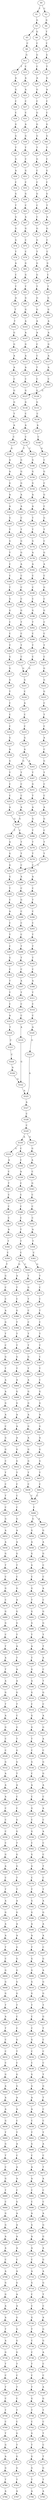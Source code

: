 strict digraph  {
	S0 -> S1 [ label = T ];
	S0 -> S2 [ label = C ];
	S1 -> S3 [ label = G ];
	S2 -> S4 [ label = G ];
	S3 -> S5 [ label = C ];
	S3 -> S6 [ label = G ];
	S4 -> S7 [ label = T ];
	S5 -> S8 [ label = C ];
	S6 -> S9 [ label = C ];
	S7 -> S10 [ label = C ];
	S8 -> S11 [ label = G ];
	S9 -> S12 [ label = G ];
	S10 -> S13 [ label = G ];
	S11 -> S14 [ label = T ];
	S11 -> S15 [ label = C ];
	S12 -> S16 [ label = C ];
	S13 -> S17 [ label = T ];
	S14 -> S18 [ label = A ];
	S15 -> S19 [ label = A ];
	S16 -> S20 [ label = A ];
	S17 -> S21 [ label = G ];
	S18 -> S22 [ label = G ];
	S19 -> S23 [ label = A ];
	S20 -> S24 [ label = G ];
	S21 -> S25 [ label = A ];
	S22 -> S26 [ label = C ];
	S23 -> S27 [ label = C ];
	S24 -> S28 [ label = C ];
	S25 -> S29 [ label = C ];
	S26 -> S30 [ label = C ];
	S27 -> S31 [ label = C ];
	S28 -> S32 [ label = G ];
	S29 -> S33 [ label = C ];
	S30 -> S34 [ label = G ];
	S31 -> S35 [ label = A ];
	S32 -> S36 [ label = G ];
	S33 -> S37 [ label = G ];
	S34 -> S38 [ label = G ];
	S35 -> S39 [ label = G ];
	S36 -> S40 [ label = G ];
	S37 -> S41 [ label = G ];
	S38 -> S42 [ label = T ];
	S39 -> S43 [ label = T ];
	S40 -> S44 [ label = T ];
	S41 -> S45 [ label = T ];
	S42 -> S46 [ label = G ];
	S43 -> S47 [ label = C ];
	S44 -> S48 [ label = G ];
	S45 -> S49 [ label = C ];
	S46 -> S50 [ label = A ];
	S47 -> S51 [ label = G ];
	S48 -> S52 [ label = C ];
	S49 -> S53 [ label = G ];
	S50 -> S54 [ label = C ];
	S51 -> S55 [ label = C ];
	S52 -> S56 [ label = C ];
	S53 -> S57 [ label = C ];
	S54 -> S58 [ label = G ];
	S55 -> S59 [ label = G ];
	S56 -> S60 [ label = G ];
	S57 -> S61 [ label = G ];
	S58 -> S62 [ label = T ];
	S59 -> S63 [ label = C ];
	S60 -> S64 [ label = C ];
	S61 -> S65 [ label = T ];
	S62 -> S66 [ label = G ];
	S63 -> S67 [ label = A ];
	S64 -> S68 [ label = C ];
	S65 -> S69 [ label = A ];
	S66 -> S70 [ label = G ];
	S67 -> S71 [ label = G ];
	S68 -> S72 [ label = G ];
	S69 -> S73 [ label = G ];
	S70 -> S74 [ label = G ];
	S71 -> S75 [ label = C ];
	S72 -> S76 [ label = G ];
	S73 -> S77 [ label = C ];
	S74 -> S78 [ label = T ];
	S75 -> S79 [ label = C ];
	S76 -> S80 [ label = T ];
	S77 -> S81 [ label = C ];
	S78 -> S82 [ label = A ];
	S79 -> S83 [ label = G ];
	S80 -> S84 [ label = G ];
	S81 -> S85 [ label = G ];
	S82 -> S86 [ label = C ];
	S83 -> S87 [ label = G ];
	S84 -> S88 [ label = G ];
	S85 -> S89 [ label = C ];
	S86 -> S90 [ label = T ];
	S87 -> S91 [ label = T ];
	S88 -> S92 [ label = T ];
	S89 -> S93 [ label = T ];
	S90 -> S94 [ label = A ];
	S91 -> S95 [ label = G ];
	S92 -> S96 [ label = G ];
	S93 -> S97 [ label = G ];
	S94 -> S98 [ label = T ];
	S95 -> S99 [ label = G ];
	S96 -> S100 [ label = G ];
	S97 -> S101 [ label = G ];
	S98 -> S102 [ label = T ];
	S99 -> S103 [ label = A ];
	S100 -> S104 [ label = A ];
	S101 -> S105 [ label = A ];
	S102 -> S106 [ label = G ];
	S103 -> S107 [ label = A ];
	S104 -> S108 [ label = A ];
	S105 -> S109 [ label = A ];
	S106 -> S110 [ label = G ];
	S107 -> S111 [ label = G ];
	S108 -> S112 [ label = C ];
	S109 -> S113 [ label = G ];
	S110 -> S114 [ label = A ];
	S111 -> S115 [ label = A ];
	S112 -> S116 [ label = C ];
	S113 -> S117 [ label = A ];
	S114 -> S118 [ label = A ];
	S115 -> S119 [ label = A ];
	S116 -> S120 [ label = T ];
	S117 -> S121 [ label = A ];
	S118 -> S122 [ label = C ];
	S119 -> S123 [ label = C ];
	S120 -> S124 [ label = C ];
	S121 -> S125 [ label = C ];
	S122 -> S126 [ label = G ];
	S123 -> S127 [ label = G ];
	S124 -> S128 [ label = G ];
	S125 -> S127 [ label = G ];
	S126 -> S129 [ label = G ];
	S127 -> S130 [ label = G ];
	S128 -> S131 [ label = G ];
	S129 -> S132 [ label = T ];
	S130 -> S133 [ label = C ];
	S131 -> S134 [ label = C ];
	S132 -> S135 [ label = A ];
	S133 -> S136 [ label = A ];
	S134 -> S137 [ label = A ];
	S135 -> S138 [ label = C ];
	S136 -> S139 [ label = C ];
	S137 -> S140 [ label = C ];
	S138 -> S141 [ label = G ];
	S139 -> S142 [ label = C ];
	S139 -> S143 [ label = T ];
	S140 -> S144 [ label = G ];
	S141 -> S145 [ label = A ];
	S142 -> S146 [ label = G ];
	S143 -> S147 [ label = G ];
	S144 -> S148 [ label = C ];
	S145 -> S149 [ label = A ];
	S146 -> S150 [ label = G ];
	S147 -> S151 [ label = G ];
	S148 -> S152 [ label = G ];
	S149 -> S153 [ label = G ];
	S150 -> S154 [ label = G ];
	S151 -> S155 [ label = G ];
	S152 -> S156 [ label = C ];
	S153 -> S157 [ label = A ];
	S154 -> S158 [ label = A ];
	S155 -> S159 [ label = A ];
	S156 -> S160 [ label = G ];
	S157 -> S161 [ label = A ];
	S158 -> S162 [ label = A ];
	S159 -> S163 [ label = A ];
	S160 -> S164 [ label = C ];
	S161 -> S165 [ label = G ];
	S162 -> S166 [ label = T ];
	S163 -> S167 [ label = C ];
	S164 -> S168 [ label = G ];
	S165 -> S169 [ label = T ];
	S166 -> S170 [ label = T ];
	S167 -> S171 [ label = T ];
	S168 -> S172 [ label = T ];
	S169 -> S173 [ label = G ];
	S170 -> S174 [ label = G ];
	S171 -> S175 [ label = G ];
	S172 -> S176 [ label = C ];
	S173 -> S177 [ label = T ];
	S174 -> S178 [ label = A ];
	S175 -> S179 [ label = G ];
	S176 -> S180 [ label = G ];
	S177 -> S181 [ label = C ];
	S178 -> S182 [ label = A ];
	S179 -> S183 [ label = A ];
	S180 -> S184 [ label = A ];
	S181 -> S185 [ label = C ];
	S182 -> S186 [ label = C ];
	S183 -> S187 [ label = C ];
	S184 -> S188 [ label = C ];
	S185 -> S189 [ label = T ];
	S186 -> S190 [ label = C ];
	S187 -> S191 [ label = C ];
	S188 -> S192 [ label = G ];
	S189 -> S193 [ label = G ];
	S190 -> S194 [ label = C ];
	S191 -> S195 [ label = C ];
	S192 -> S196 [ label = C ];
	S193 -> S197 [ label = G ];
	S194 -> S198 [ label = G ];
	S195 -> S199 [ label = G ];
	S196 -> S200 [ label = G ];
	S197 -> S201 [ label = C ];
	S198 -> S202 [ label = T ];
	S199 -> S203 [ label = T ];
	S200 -> S204 [ label = C ];
	S201 -> S205 [ label = C ];
	S202 -> S206 [ label = C ];
	S203 -> S207 [ label = C ];
	S204 -> S208 [ label = C ];
	S205 -> S209 [ label = T ];
	S206 -> S210 [ label = T ];
	S207 -> S211 [ label = T ];
	S208 -> S212 [ label = T ];
	S209 -> S213 [ label = G ];
	S210 -> S214 [ label = C ];
	S211 -> S215 [ label = C ];
	S212 -> S216 [ label = C ];
	S213 -> S217 [ label = G ];
	S214 -> S218 [ label = G ];
	S215 -> S218 [ label = G ];
	S216 -> S219 [ label = G ];
	S217 -> S220 [ label = G ];
	S218 -> S221 [ label = G ];
	S219 -> S222 [ label = G ];
	S220 -> S223 [ label = T ];
	S221 -> S224 [ label = C ];
	S222 -> S225 [ label = G ];
	S223 -> S226 [ label = C ];
	S224 -> S227 [ label = A ];
	S225 -> S228 [ label = C ];
	S226 -> S229 [ label = C ];
	S227 -> S230 [ label = C ];
	S228 -> S231 [ label = T ];
	S229 -> S232 [ label = C ];
	S230 -> S233 [ label = C ];
	S231 -> S234 [ label = C ];
	S232 -> S235 [ label = G ];
	S233 -> S236 [ label = G ];
	S234 -> S237 [ label = A ];
	S235 -> S238 [ label = A ];
	S236 -> S239 [ label = A ];
	S237 -> S240 [ label = C ];
	S238 -> S241 [ label = G ];
	S239 -> S242 [ label = G ];
	S239 -> S243 [ label = A ];
	S240 -> S244 [ label = G ];
	S241 -> S245 [ label = T ];
	S242 -> S246 [ label = T ];
	S243 -> S247 [ label = T ];
	S244 -> S248 [ label = T ];
	S245 -> S249 [ label = C ];
	S246 -> S250 [ label = C ];
	S247 -> S251 [ label = G ];
	S248 -> S252 [ label = C ];
	S249 -> S253 [ label = C ];
	S250 -> S254 [ label = C ];
	S251 -> S255 [ label = T ];
	S252 -> S256 [ label = C ];
	S253 -> S257 [ label = A ];
	S254 -> S258 [ label = A ];
	S255 -> S259 [ label = A ];
	S256 -> S260 [ label = A ];
	S257 -> S261 [ label = G ];
	S258 -> S261 [ label = G ];
	S259 -> S262 [ label = G ];
	S260 -> S263 [ label = G ];
	S261 -> S264 [ label = T ];
	S261 -> S265 [ label = C ];
	S262 -> S266 [ label = T ];
	S263 -> S267 [ label = C ];
	S264 -> S268 [ label = A ];
	S265 -> S269 [ label = T ];
	S266 -> S270 [ label = T ];
	S267 -> S271 [ label = T ];
	S268 -> S272 [ label = G ];
	S269 -> S273 [ label = T ];
	S270 -> S274 [ label = T ];
	S271 -> S275 [ label = T ];
	S272 -> S276 [ label = G ];
	S273 -> S277 [ label = C ];
	S274 -> S278 [ label = C ];
	S275 -> S277 [ label = C ];
	S276 -> S279 [ label = G ];
	S277 -> S280 [ label = A ];
	S278 -> S281 [ label = A ];
	S279 -> S282 [ label = T ];
	S280 -> S283 [ label = C ];
	S281 -> S284 [ label = C ];
	S282 -> S285 [ label = C ];
	S283 -> S286 [ label = G ];
	S284 -> S287 [ label = T ];
	S285 -> S288 [ label = A ];
	S286 -> S289 [ label = C ];
	S287 -> S290 [ label = C ];
	S288 -> S291 [ label = C ];
	S289 -> S292 [ label = C ];
	S290 -> S293 [ label = C ];
	S291 -> S294 [ label = T ];
	S292 -> S295 [ label = C ];
	S293 -> S296 [ label = T ];
	S294 -> S297 [ label = C ];
	S295 -> S298 [ label = T ];
	S296 -> S299 [ label = T ];
	S297 -> S300 [ label = G ];
	S298 -> S301 [ label = T ];
	S299 -> S302 [ label = T ];
	S300 -> S303 [ label = C ];
	S301 -> S304 [ label = C ];
	S302 -> S305 [ label = C ];
	S303 -> S306 [ label = T ];
	S304 -> S307 [ label = A ];
	S305 -> S308 [ label = A ];
	S306 -> S309 [ label = T ];
	S307 -> S310 [ label = T ];
	S308 -> S311 [ label = T ];
	S309 -> S312 [ label = C ];
	S310 -> S313 [ label = C ];
	S311 -> S314 [ label = C ];
	S312 -> S315 [ label = A ];
	S313 -> S316 [ label = C ];
	S314 -> S317 [ label = C ];
	S315 -> S318 [ label = T ];
	S316 -> S319 [ label = A ];
	S317 -> S320 [ label = A ];
	S318 -> S321 [ label = C ];
	S319 -> S322 [ label = G ];
	S320 -> S323 [ label = G ];
	S321 -> S324 [ label = C ];
	S322 -> S325 [ label = A ];
	S323 -> S325 [ label = A ];
	S324 -> S326 [ label = A ];
	S325 -> S327 [ label = A ];
	S326 -> S322 [ label = G ];
	S327 -> S328 [ label = C ];
	S328 -> S329 [ label = C ];
	S329 -> S330 [ label = A ];
	S329 -> S331 [ label = G ];
	S330 -> S332 [ label = G ];
	S330 -> S333 [ label = C ];
	S331 -> S334 [ label = G ];
	S332 -> S335 [ label = A ];
	S333 -> S336 [ label = C ];
	S334 -> S337 [ label = A ];
	S335 -> S338 [ label = C ];
	S336 -> S339 [ label = A ];
	S337 -> S340 [ label = C ];
	S338 -> S341 [ label = T ];
	S339 -> S342 [ label = C ];
	S340 -> S343 [ label = G ];
	S341 -> S344 [ label = C ];
	S342 -> S345 [ label = C ];
	S343 -> S346 [ label = C ];
	S344 -> S347 [ label = C ];
	S345 -> S348 [ label = C ];
	S346 -> S349 [ label = C ];
	S347 -> S350 [ label = C ];
	S348 -> S351 [ label = C ];
	S349 -> S352 [ label = C ];
	S350 -> S353 [ label = A ];
	S351 -> S354 [ label = T ];
	S352 -> S355 [ label = A ];
	S353 -> S356 [ label = T ];
	S354 -> S357 [ label = T ];
	S355 -> S358 [ label = T ];
	S356 -> S359 [ label = C ];
	S357 -> S360 [ label = C ];
	S358 -> S361 [ label = C ];
	S359 -> S362 [ label = T ];
	S360 -> S363 [ label = C ];
	S360 -> S364 [ label = G ];
	S361 -> S365 [ label = G ];
	S362 -> S366 [ label = G ];
	S363 -> S367 [ label = T ];
	S364 -> S368 [ label = A ];
	S365 -> S369 [ label = T ];
	S366 -> S370 [ label = C ];
	S367 -> S371 [ label = G ];
	S368 -> S372 [ label = T ];
	S369 -> S373 [ label = C ];
	S370 -> S374 [ label = C ];
	S371 -> S375 [ label = T ];
	S372 -> S376 [ label = C ];
	S373 -> S377 [ label = C ];
	S374 -> S378 [ label = A ];
	S375 -> S379 [ label = C ];
	S376 -> S380 [ label = G ];
	S377 -> S381 [ label = T ];
	S378 -> S382 [ label = G ];
	S379 -> S383 [ label = C ];
	S380 -> S384 [ label = T ];
	S381 -> S385 [ label = C ];
	S382 -> S386 [ label = T ];
	S383 -> S387 [ label = T ];
	S384 -> S388 [ label = T ];
	S385 -> S389 [ label = T ];
	S386 -> S390 [ label = C ];
	S387 -> S391 [ label = T ];
	S388 -> S392 [ label = T ];
	S389 -> S393 [ label = T ];
	S390 -> S394 [ label = G ];
	S391 -> S395 [ label = G ];
	S392 -> S396 [ label = G ];
	S393 -> S397 [ label = C ];
	S394 -> S398 [ label = T ];
	S395 -> S399 [ label = T ];
	S396 -> S400 [ label = T ];
	S397 -> S401 [ label = T ];
	S398 -> S402 [ label = A ];
	S399 -> S403 [ label = A ];
	S400 -> S404 [ label = A ];
	S401 -> S405 [ label = C ];
	S402 -> S406 [ label = A ];
	S403 -> S407 [ label = G ];
	S404 -> S408 [ label = G ];
	S405 -> S409 [ label = G ];
	S406 -> S410 [ label = G ];
	S407 -> S411 [ label = G ];
	S408 -> S412 [ label = G ];
	S409 -> S413 [ label = G ];
	S410 -> S414 [ label = A ];
	S411 -> S415 [ label = A ];
	S412 -> S416 [ label = A ];
	S413 -> S417 [ label = A ];
	S414 -> S418 [ label = C ];
	S415 -> S419 [ label = G ];
	S416 -> S420 [ label = A ];
	S417 -> S421 [ label = G ];
	S418 -> S422 [ label = G ];
	S419 -> S423 [ label = A ];
	S420 -> S424 [ label = A ];
	S421 -> S425 [ label = A ];
	S422 -> S426 [ label = G ];
	S423 -> S427 [ label = G ];
	S424 -> S428 [ label = G ];
	S425 -> S429 [ label = G ];
	S426 -> S430 [ label = C ];
	S427 -> S431 [ label = G ];
	S428 -> S432 [ label = G ];
	S429 -> S433 [ label = G ];
	S430 -> S434 [ label = T ];
	S431 -> S435 [ label = T ];
	S432 -> S436 [ label = T ];
	S433 -> S437 [ label = T ];
	S434 -> S438 [ label = C ];
	S435 -> S439 [ label = C ];
	S436 -> S440 [ label = C ];
	S437 -> S441 [ label = C ];
	S438 -> S442 [ label = T ];
	S439 -> S443 [ label = C ];
	S440 -> S444 [ label = C ];
	S441 -> S443 [ label = C ];
	S442 -> S445 [ label = C ];
	S443 -> S446 [ label = C ];
	S444 -> S447 [ label = C ];
	S445 -> S448 [ label = G ];
	S446 -> S449 [ label = A ];
	S446 -> S450 [ label = G ];
	S447 -> S451 [ label = G ];
	S448 -> S452 [ label = A ];
	S449 -> S453 [ label = G ];
	S450 -> S454 [ label = G ];
	S451 -> S455 [ label = A ];
	S452 -> S456 [ label = A ];
	S453 -> S457 [ label = A ];
	S454 -> S458 [ label = A ];
	S455 -> S459 [ label = A ];
	S456 -> S460 [ label = G ];
	S457 -> S461 [ label = G ];
	S458 -> S462 [ label = G ];
	S459 -> S463 [ label = G ];
	S460 -> S464 [ label = T ];
	S461 -> S465 [ label = C ];
	S462 -> S466 [ label = G ];
	S463 -> S467 [ label = T ];
	S464 -> S468 [ label = C ];
	S465 -> S469 [ label = C ];
	S466 -> S470 [ label = C ];
	S467 -> S471 [ label = C ];
	S468 -> S472 [ label = G ];
	S469 -> S473 [ label = A ];
	S470 -> S474 [ label = G ];
	S471 -> S475 [ label = G ];
	S472 -> S476 [ label = C ];
	S473 -> S477 [ label = C ];
	S474 -> S478 [ label = T ];
	S475 -> S479 [ label = A ];
	S476 -> S480 [ label = G ];
	S477 -> S481 [ label = G ];
	S478 -> S482 [ label = G ];
	S479 -> S483 [ label = G ];
	S480 -> S484 [ label = G ];
	S481 -> S485 [ label = G ];
	S482 -> S486 [ label = G ];
	S483 -> S487 [ label = G ];
	S484 -> S488 [ label = C ];
	S485 -> S489 [ label = T ];
	S486 -> S490 [ label = T ];
	S487 -> S491 [ label = T ];
	S488 -> S492 [ label = T ];
	S489 -> S493 [ label = T ];
	S490 -> S494 [ label = A ];
	S491 -> S495 [ label = A ];
	S492 -> S496 [ label = A ];
	S493 -> S497 [ label = A ];
	S494 -> S498 [ label = T ];
	S495 -> S499 [ label = T ];
	S496 -> S500 [ label = T ];
	S497 -> S501 [ label = C ];
	S498 -> S502 [ label = G ];
	S499 -> S503 [ label = A ];
	S500 -> S504 [ label = A ];
	S501 -> S505 [ label = T ];
	S502 -> S506 [ label = A ];
	S503 -> S507 [ label = A ];
	S504 -> S508 [ label = G ];
	S505 -> S509 [ label = G ];
	S506 -> S510 [ label = G ];
	S507 -> S511 [ label = G ];
	S508 -> S512 [ label = T ];
	S509 -> S513 [ label = C ];
	S510 -> S514 [ label = C ];
	S511 -> S515 [ label = T ];
	S512 -> S516 [ label = A ];
	S513 -> S517 [ label = A ];
	S514 -> S518 [ label = G ];
	S515 -> S519 [ label = C ];
	S516 -> S520 [ label = G ];
	S517 -> S521 [ label = G ];
	S518 -> S522 [ label = G ];
	S519 -> S523 [ label = G ];
	S520 -> S524 [ label = C ];
	S521 -> S525 [ label = A ];
	S522 -> S526 [ label = T ];
	S523 -> S527 [ label = T ];
	S524 -> S528 [ label = C ];
	S525 -> S529 [ label = C ];
	S526 -> S530 [ label = C ];
	S527 -> S531 [ label = G ];
	S528 -> S532 [ label = G ];
	S529 -> S533 [ label = G ];
	S530 -> S534 [ label = G ];
	S531 -> S535 [ label = G ];
	S532 -> S536 [ label = A ];
	S533 -> S537 [ label = G ];
	S534 -> S538 [ label = C ];
	S535 -> S539 [ label = T ];
	S536 -> S540 [ label = A ];
	S537 -> S541 [ label = A ];
	S538 -> S542 [ label = A ];
	S539 -> S543 [ label = A ];
	S540 -> S544 [ label = A ];
	S541 -> S545 [ label = C ];
	S542 -> S546 [ label = C ];
	S543 -> S547 [ label = C ];
	S544 -> S548 [ label = C ];
	S545 -> S549 [ label = A ];
	S546 -> S550 [ label = G ];
	S547 -> S551 [ label = C ];
	S548 -> S552 [ label = C ];
	S549 -> S553 [ label = C ];
	S550 -> S554 [ label = C ];
	S551 -> S555 [ label = G ];
	S552 -> S556 [ label = C ];
	S553 -> S557 [ label = A ];
	S554 -> S558 [ label = G ];
	S555 -> S559 [ label = G ];
	S556 -> S560 [ label = C ];
	S557 -> S561 [ label = C ];
	S558 -> S562 [ label = C ];
	S559 -> S563 [ label = T ];
	S560 -> S564 [ label = G ];
	S561 -> S565 [ label = C ];
	S562 -> S566 [ label = G ];
	S563 -> S567 [ label = G ];
	S564 -> S568 [ label = A ];
	S565 -> S569 [ label = T ];
	S566 -> S570 [ label = G ];
	S567 -> S571 [ label = G ];
	S568 -> S572 [ label = C ];
	S569 -> S573 [ label = C ];
	S570 -> S574 [ label = C ];
	S571 -> S575 [ label = T ];
	S572 -> S576 [ label = T ];
	S573 -> S577 [ label = T ];
	S574 -> S578 [ label = T ];
	S575 -> S579 [ label = T ];
	S576 -> S580 [ label = A ];
	S577 -> S581 [ label = A ];
	S578 -> S582 [ label = G ];
	S579 -> S583 [ label = A ];
	S580 -> S584 [ label = G ];
	S581 -> S585 [ label = G ];
	S582 -> S586 [ label = G ];
	S583 -> S587 [ label = G ];
	S584 -> S588 [ label = A ];
	S585 -> S589 [ label = A ];
	S586 -> S590 [ label = A ];
	S587 -> S591 [ label = A ];
	S588 -> S592 [ label = A ];
	S589 -> S593 [ label = A ];
	S590 -> S594 [ label = A ];
	S591 -> S595 [ label = A ];
	S592 -> S596 [ label = T ];
	S593 -> S597 [ label = C ];
	S594 -> S598 [ label = T ];
	S595 -> S599 [ label = G ];
	S596 -> S600 [ label = C ];
	S597 -> S601 [ label = G ];
	S598 -> S602 [ label = G ];
	S599 -> S603 [ label = G ];
	S600 -> S604 [ label = G ];
	S601 -> S605 [ label = A ];
	S602 -> S606 [ label = G ];
	S603 -> S607 [ label = G ];
	S604 -> S608 [ label = G ];
	S605 -> S609 [ label = G ];
	S606 -> S610 [ label = G ];
	S607 -> S611 [ label = G ];
	S608 -> S612 [ label = G ];
	S609 -> S613 [ label = G ];
	S610 -> S614 [ label = G ];
	S611 -> S615 [ label = G ];
	S612 -> S616 [ label = T ];
	S613 -> S617 [ label = T ];
	S614 -> S618 [ label = T ];
	S615 -> S619 [ label = T ];
	S616 -> S620 [ label = A ];
	S617 -> S621 [ label = G ];
	S618 -> S622 [ label = C ];
	S619 -> S623 [ label = C ];
	S620 -> S624 [ label = T ];
	S621 -> S625 [ label = T ];
	S622 -> S626 [ label = C ];
	S623 -> S627 [ label = C ];
	S624 -> S628 [ label = C ];
	S625 -> S629 [ label = C ];
	S626 -> S630 [ label = G ];
	S627 -> S631 [ label = G ];
	S628 -> S632 [ label = C ];
	S629 -> S633 [ label = C ];
	S630 -> S634 [ label = C ];
	S631 -> S635 [ label = T ];
	S632 -> S636 [ label = C ];
	S633 -> S637 [ label = C ];
	S634 -> S638 [ label = C ];
	S635 -> S639 [ label = C ];
	S636 -> S640 [ label = G ];
	S637 -> S641 [ label = T ];
	S638 -> S642 [ label = G ];
	S639 -> S643 [ label = G ];
	S640 -> S644 [ label = A ];
	S641 -> S645 [ label = G ];
	S642 -> S646 [ label = G ];
	S643 -> S647 [ label = G ];
	S644 -> S648 [ label = A ];
	S645 -> S649 [ label = T ];
	S646 -> S650 [ label = A ];
	S647 -> S651 [ label = A ];
	S648 -> S652 [ label = A ];
	S649 -> S653 [ label = C ];
	S650 -> S654 [ label = A ];
	S651 -> S655 [ label = A ];
	S652 -> S656 [ label = G ];
	S653 -> S657 [ label = C ];
	S654 -> S658 [ label = C ];
	S655 -> S659 [ label = C ];
	S656 -> S660 [ label = T ];
	S657 -> S661 [ label = T ];
	S658 -> S662 [ label = T ];
	S659 -> S663 [ label = T ];
	S660 -> S664 [ label = G ];
	S661 -> S665 [ label = A ];
	S662 -> S666 [ label = G ];
	S663 -> S667 [ label = A ];
	S664 -> S668 [ label = T ];
	S665 -> S669 [ label = C ];
	S666 -> S670 [ label = C ];
	S667 -> S671 [ label = C ];
	S668 -> S672 [ label = C ];
	S669 -> S673 [ label = T ];
	S670 -> S674 [ label = A ];
	S671 -> S675 [ label = A ];
	S672 -> S676 [ label = G ];
	S673 -> S677 [ label = A ];
	S674 -> S678 [ label = A ];
	S675 -> S679 [ label = A ];
	S676 -> S680 [ label = T ];
	S677 -> S681 [ label = C ];
	S678 -> S682 [ label = C ];
	S679 -> S683 [ label = C ];
	S680 -> S684 [ label = C ];
	S681 -> S685 [ label = C ];
	S682 -> S686 [ label = C ];
	S683 -> S687 [ label = G ];
	S684 -> S688 [ label = G ];
	S685 -> S689 [ label = A ];
	S686 -> S690 [ label = A ];
	S687 -> S691 [ label = A ];
	S688 -> S692 [ label = G ];
	S689 -> S693 [ label = G ];
	S690 -> S694 [ label = G ];
	S691 -> S695 [ label = A ];
	S692 -> S696 [ label = A ];
	S693 -> S697 [ label = G ];
	S694 -> S698 [ label = A ];
	S695 -> S699 [ label = A ];
	S696 -> S700 [ label = A ];
	S697 -> S701 [ label = A ];
	S698 -> S702 [ label = A ];
	S699 -> S703 [ label = A ];
	S700 -> S704 [ label = C ];
	S701 -> S705 [ label = G ];
	S702 -> S706 [ label = C ];
	S703 -> S707 [ label = C ];
	S704 -> S708 [ label = A ];
	S705 -> S709 [ label = A ];
	S706 -> S710 [ label = A ];
	S707 -> S711 [ label = A ];
	S708 -> S712 [ label = G ];
	S709 -> S713 [ label = G ];
	S710 -> S714 [ label = G ];
	S711 -> S715 [ label = G ];
	S712 -> S716 [ label = G ];
	S713 -> S717 [ label = T ];
	S714 -> S718 [ label = C ];
	S715 -> S719 [ label = A ];
	S716 -> S720 [ label = A ];
	S717 -> S721 [ label = C ];
	S718 -> S722 [ label = C ];
	S719 -> S723 [ label = A ];
	S720 -> S724 [ label = A ];
	S721 -> S725 [ label = A ];
	S722 -> S726 [ label = G ];
	S723 -> S727 [ label = G ];
	S724 -> S728 [ label = T ];
	S725 -> S729 [ label = G ];
	S726 -> S730 [ label = T ];
	S727 -> S731 [ label = G ];
	S728 -> S732 [ label = A ];
	S729 -> S733 [ label = G ];
	S730 -> S734 [ label = C ];
	S731 -> S735 [ label = G ];
	S732 -> S736 [ label = G ];
	S733 -> S737 [ label = A ];
	S734 -> S738 [ label = C ];
	S735 -> S739 [ label = G ];
	S736 -> S740 [ label = T ];
	S737 -> S741 [ label = C ];
	S738 -> S742 [ label = T ];
	S739 -> S743 [ label = T ];
	S740 -> S744 [ label = C ];
	S741 -> S745 [ label = C ];
	S742 -> S746 [ label = C ];
	S743 -> S747 [ label = C ];
	S744 -> S748 [ label = T ];
	S745 -> S749 [ label = A ];
	S746 -> S750 [ label = T ];
	S747 -> S751 [ label = T ];
	S748 -> S752 [ label = C ];
	S749 -> S753 [ label = G ];
	S750 -> S754 [ label = G ];
	S751 -> S755 [ label = C ];
	S752 -> S756 [ label = T ];
	S753 -> S757 [ label = T ];
	S754 -> S758 [ label = T ];
	S755 -> S759 [ label = T ];
	S756 -> S760 [ label = C ];
	S757 -> S761 [ label = C ];
	S758 -> S762 [ label = C ];
	S759 -> S763 [ label = C ];
	S760 -> S764 [ label = T ];
	S761 -> S765 [ label = T ];
	S762 -> S766 [ label = G ];
	S763 -> S767 [ label = G ];
	S764 -> S768 [ label = G ];
	S765 -> S769 [ label = C ];
	S766 -> S770 [ label = T ];
	S767 -> S771 [ label = T ];
	S768 -> S772 [ label = A ];
	S769 -> S773 [ label = T ];
	S770 -> S774 [ label = G ];
	S771 -> S775 [ label = G ];
	S772 -> S776 [ label = G ];
	S773 -> S777 [ label = G ];
	S774 -> S778 [ label = G ];
	S775 -> S779 [ label = G ];
	S776 -> S780 [ label = T ];
	S777 -> S781 [ label = T ];
	S778 -> S782 [ label = T ];
	S779 -> S783 [ label = T ];
	S780 -> S784 [ label = A ];
	S781 -> S785 [ label = A ];
	S782 -> S786 [ label = A ];
	S783 -> S787 [ label = A ];
}
